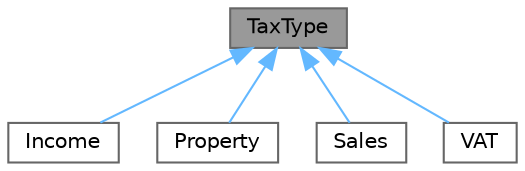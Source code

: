 digraph "TaxType"
{
 // LATEX_PDF_SIZE
  bgcolor="transparent";
  edge [fontname=Helvetica,fontsize=10,labelfontname=Helvetica,labelfontsize=10];
  node [fontname=Helvetica,fontsize=10,shape=box,height=0.2,width=0.4];
  Node1 [id="Node000001",label="TaxType",height=0.2,width=0.4,color="gray40", fillcolor="grey60", style="filled", fontcolor="black",tooltip="Represents a specific type of tax with a rate and type identifier."];
  Node1 -> Node2 [id="edge1_Node000001_Node000002",dir="back",color="steelblue1",style="solid",tooltip=" "];
  Node2 [id="Node000002",label="Income",height=0.2,width=0.4,color="gray40", fillcolor="white", style="filled",URL="$classIncome.html",tooltip="Manages income-related operations."];
  Node1 -> Node3 [id="edge2_Node000001_Node000003",dir="back",color="steelblue1",style="solid",tooltip=" "];
  Node3 [id="Node000003",label="Property",height=0.2,width=0.4,color="gray40", fillcolor="white", style="filled",URL="$classProperty.html",tooltip="Represents a property with specific attributes and behaviors related to property tax calculation."];
  Node1 -> Node4 [id="edge3_Node000001_Node000004",dir="back",color="steelblue1",style="solid",tooltip=" "];
  Node4 [id="Node000004",label="Sales",height=0.2,width=0.4,color="gray40", fillcolor="white", style="filled",URL="$classSales.html",tooltip="Represents a type of tax that includes a base sales tax, an environmental levy, and a service fee."];
  Node1 -> Node5 [id="edge4_Node000001_Node000005",dir="back",color="steelblue1",style="solid",tooltip=" "];
  Node5 [id="Node000005",label="VAT",height=0.2,width=0.4,color="gray40", fillcolor="white", style="filled",URL="$classVAT.html",tooltip="A class that represents Value Added Tax (VAT)."];
}
